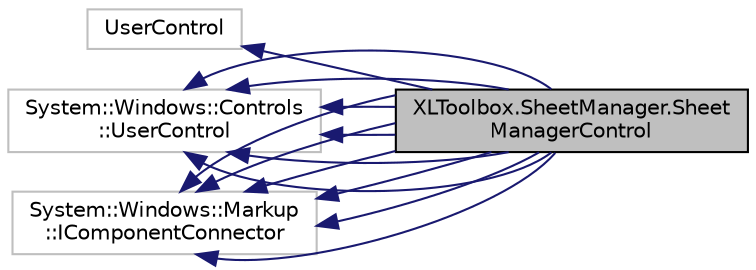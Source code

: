 digraph "XLToolbox.SheetManager.SheetManagerControl"
{
  bgcolor="transparent";
  edge [fontname="Helvetica",fontsize="10",labelfontname="Helvetica",labelfontsize="10"];
  node [fontname="Helvetica",fontsize="10",shape=record];
  rankdir="LR";
  Node0 [label="XLToolbox.SheetManager.Sheet\lManagerControl",height=0.2,width=0.4,color="black", fillcolor="grey75", style="filled", fontcolor="black"];
  Node1 -> Node0 [dir="back",color="midnightblue",fontsize="10",style="solid",fontname="Helvetica"];
  Node1 [label="UserControl",height=0.2,width=0.4,color="grey75"];
  Node2 -> Node0 [dir="back",color="midnightblue",fontsize="10",style="solid",fontname="Helvetica"];
  Node2 [label="System::Windows::Controls\l::UserControl",height=0.2,width=0.4,color="grey75"];
  Node3 -> Node0 [dir="back",color="midnightblue",fontsize="10",style="solid",fontname="Helvetica"];
  Node3 [label="System::Windows::Markup\l::IComponentConnector",height=0.2,width=0.4,color="grey75"];
  Node2 -> Node0 [dir="back",color="midnightblue",fontsize="10",style="solid",fontname="Helvetica"];
  Node3 -> Node0 [dir="back",color="midnightblue",fontsize="10",style="solid",fontname="Helvetica"];
  Node2 -> Node0 [dir="back",color="midnightblue",fontsize="10",style="solid",fontname="Helvetica"];
  Node3 -> Node0 [dir="back",color="midnightblue",fontsize="10",style="solid",fontname="Helvetica"];
  Node2 -> Node0 [dir="back",color="midnightblue",fontsize="10",style="solid",fontname="Helvetica"];
  Node3 -> Node0 [dir="back",color="midnightblue",fontsize="10",style="solid",fontname="Helvetica"];
  Node2 -> Node0 [dir="back",color="midnightblue",fontsize="10",style="solid",fontname="Helvetica"];
  Node3 -> Node0 [dir="back",color="midnightblue",fontsize="10",style="solid",fontname="Helvetica"];
  Node2 -> Node0 [dir="back",color="midnightblue",fontsize="10",style="solid",fontname="Helvetica"];
  Node3 -> Node0 [dir="back",color="midnightblue",fontsize="10",style="solid",fontname="Helvetica"];
}
